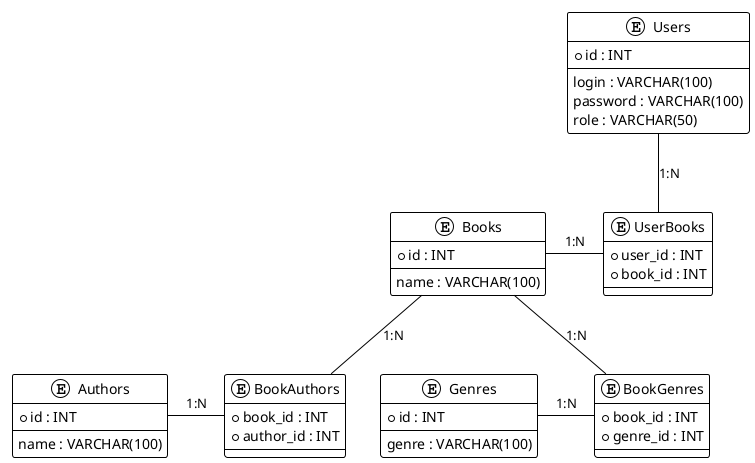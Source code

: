 @startuml
!theme plain
entity "Users" as users {
  + id : INT
  --
  login : VARCHAR(100)
  password : VARCHAR(100)
  role : VARCHAR(50)
}

entity "Books" as books {
  + id : INT
  --
  name : VARCHAR(100)
}

entity "Authors" as authors {
  + id : INT
  --
  name : VARCHAR(100)
}

entity "Genres" as genres {
  + id : INT
  --
  genre : VARCHAR(100)
}

entity "BookAuthors" as bookauthors {
  + book_id : INT
  + author_id : INT
}

entity "BookGenres" as bookgenres {
  + book_id : INT
  + genre_id : INT
}

entity "UserBooks" as userbooks {
  + user_id : INT
  + book_id : INT
}

users -- userbooks : "1:N"
books - userbooks : "1:N"
books -- bookauthors : "1:N"
authors - bookauthors : "1:N"
books -- bookgenres : "1:N"
genres - bookgenres : "1:N"
@enduml
